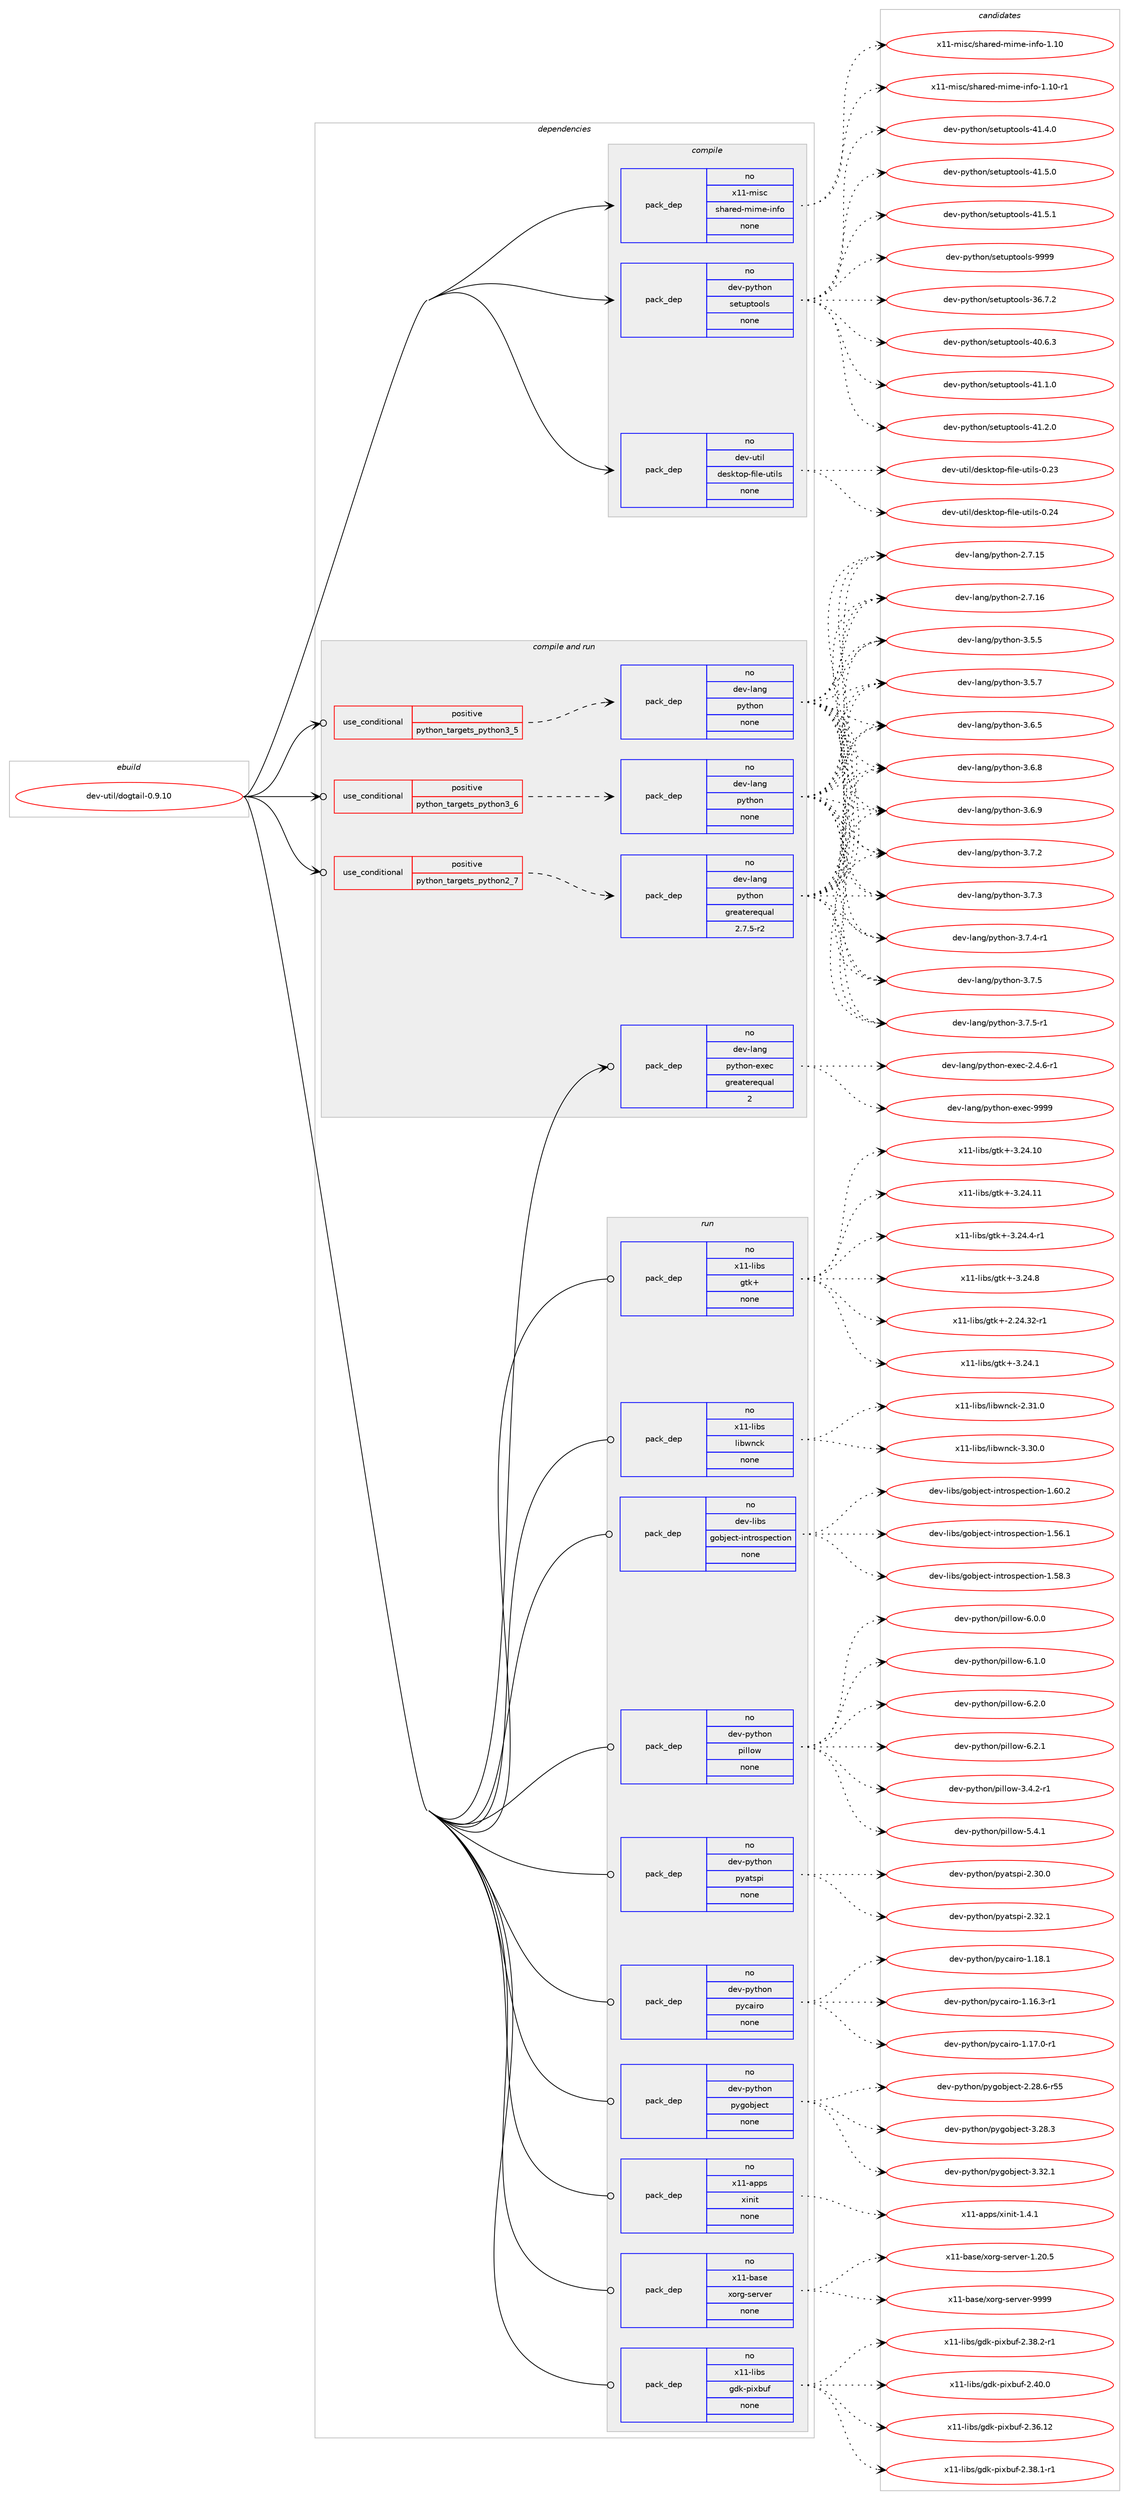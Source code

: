 digraph prolog {

# *************
# Graph options
# *************

newrank=true;
concentrate=true;
compound=true;
graph [rankdir=LR,fontname=Helvetica,fontsize=10,ranksep=1.5];#, ranksep=2.5, nodesep=0.2];
edge  [arrowhead=vee];
node  [fontname=Helvetica,fontsize=10];

# **********
# The ebuild
# **********

subgraph cluster_leftcol {
color=gray;
rank=same;
label=<<i>ebuild</i>>;
id [label="dev-util/dogtail-0.9.10", color=red, width=4, href="../dev-util/dogtail-0.9.10.svg"];
}

# ****************
# The dependencies
# ****************

subgraph cluster_midcol {
color=gray;
label=<<i>dependencies</i>>;
subgraph cluster_compile {
fillcolor="#eeeeee";
style=filled;
label=<<i>compile</i>>;
subgraph pack533841 {
dependency728550 [label=<<TABLE BORDER="0" CELLBORDER="1" CELLSPACING="0" CELLPADDING="4" WIDTH="220"><TR><TD ROWSPAN="6" CELLPADDING="30">pack_dep</TD></TR><TR><TD WIDTH="110">no</TD></TR><TR><TD>dev-python</TD></TR><TR><TD>setuptools</TD></TR><TR><TD>none</TD></TR><TR><TD></TD></TR></TABLE>>, shape=none, color=blue];
}
id:e -> dependency728550:w [weight=20,style="solid",arrowhead="vee"];
subgraph pack533842 {
dependency728551 [label=<<TABLE BORDER="0" CELLBORDER="1" CELLSPACING="0" CELLPADDING="4" WIDTH="220"><TR><TD ROWSPAN="6" CELLPADDING="30">pack_dep</TD></TR><TR><TD WIDTH="110">no</TD></TR><TR><TD>dev-util</TD></TR><TR><TD>desktop-file-utils</TD></TR><TR><TD>none</TD></TR><TR><TD></TD></TR></TABLE>>, shape=none, color=blue];
}
id:e -> dependency728551:w [weight=20,style="solid",arrowhead="vee"];
subgraph pack533843 {
dependency728552 [label=<<TABLE BORDER="0" CELLBORDER="1" CELLSPACING="0" CELLPADDING="4" WIDTH="220"><TR><TD ROWSPAN="6" CELLPADDING="30">pack_dep</TD></TR><TR><TD WIDTH="110">no</TD></TR><TR><TD>x11-misc</TD></TR><TR><TD>shared-mime-info</TD></TR><TR><TD>none</TD></TR><TR><TD></TD></TR></TABLE>>, shape=none, color=blue];
}
id:e -> dependency728552:w [weight=20,style="solid",arrowhead="vee"];
}
subgraph cluster_compileandrun {
fillcolor="#eeeeee";
style=filled;
label=<<i>compile and run</i>>;
subgraph cond182582 {
dependency728553 [label=<<TABLE BORDER="0" CELLBORDER="1" CELLSPACING="0" CELLPADDING="4"><TR><TD ROWSPAN="3" CELLPADDING="10">use_conditional</TD></TR><TR><TD>positive</TD></TR><TR><TD>python_targets_python2_7</TD></TR></TABLE>>, shape=none, color=red];
subgraph pack533844 {
dependency728554 [label=<<TABLE BORDER="0" CELLBORDER="1" CELLSPACING="0" CELLPADDING="4" WIDTH="220"><TR><TD ROWSPAN="6" CELLPADDING="30">pack_dep</TD></TR><TR><TD WIDTH="110">no</TD></TR><TR><TD>dev-lang</TD></TR><TR><TD>python</TD></TR><TR><TD>greaterequal</TD></TR><TR><TD>2.7.5-r2</TD></TR></TABLE>>, shape=none, color=blue];
}
dependency728553:e -> dependency728554:w [weight=20,style="dashed",arrowhead="vee"];
}
id:e -> dependency728553:w [weight=20,style="solid",arrowhead="odotvee"];
subgraph cond182583 {
dependency728555 [label=<<TABLE BORDER="0" CELLBORDER="1" CELLSPACING="0" CELLPADDING="4"><TR><TD ROWSPAN="3" CELLPADDING="10">use_conditional</TD></TR><TR><TD>positive</TD></TR><TR><TD>python_targets_python3_5</TD></TR></TABLE>>, shape=none, color=red];
subgraph pack533845 {
dependency728556 [label=<<TABLE BORDER="0" CELLBORDER="1" CELLSPACING="0" CELLPADDING="4" WIDTH="220"><TR><TD ROWSPAN="6" CELLPADDING="30">pack_dep</TD></TR><TR><TD WIDTH="110">no</TD></TR><TR><TD>dev-lang</TD></TR><TR><TD>python</TD></TR><TR><TD>none</TD></TR><TR><TD></TD></TR></TABLE>>, shape=none, color=blue];
}
dependency728555:e -> dependency728556:w [weight=20,style="dashed",arrowhead="vee"];
}
id:e -> dependency728555:w [weight=20,style="solid",arrowhead="odotvee"];
subgraph cond182584 {
dependency728557 [label=<<TABLE BORDER="0" CELLBORDER="1" CELLSPACING="0" CELLPADDING="4"><TR><TD ROWSPAN="3" CELLPADDING="10">use_conditional</TD></TR><TR><TD>positive</TD></TR><TR><TD>python_targets_python3_6</TD></TR></TABLE>>, shape=none, color=red];
subgraph pack533846 {
dependency728558 [label=<<TABLE BORDER="0" CELLBORDER="1" CELLSPACING="0" CELLPADDING="4" WIDTH="220"><TR><TD ROWSPAN="6" CELLPADDING="30">pack_dep</TD></TR><TR><TD WIDTH="110">no</TD></TR><TR><TD>dev-lang</TD></TR><TR><TD>python</TD></TR><TR><TD>none</TD></TR><TR><TD></TD></TR></TABLE>>, shape=none, color=blue];
}
dependency728557:e -> dependency728558:w [weight=20,style="dashed",arrowhead="vee"];
}
id:e -> dependency728557:w [weight=20,style="solid",arrowhead="odotvee"];
subgraph pack533847 {
dependency728559 [label=<<TABLE BORDER="0" CELLBORDER="1" CELLSPACING="0" CELLPADDING="4" WIDTH="220"><TR><TD ROWSPAN="6" CELLPADDING="30">pack_dep</TD></TR><TR><TD WIDTH="110">no</TD></TR><TR><TD>dev-lang</TD></TR><TR><TD>python-exec</TD></TR><TR><TD>greaterequal</TD></TR><TR><TD>2</TD></TR></TABLE>>, shape=none, color=blue];
}
id:e -> dependency728559:w [weight=20,style="solid",arrowhead="odotvee"];
}
subgraph cluster_run {
fillcolor="#eeeeee";
style=filled;
label=<<i>run</i>>;
subgraph pack533848 {
dependency728560 [label=<<TABLE BORDER="0" CELLBORDER="1" CELLSPACING="0" CELLPADDING="4" WIDTH="220"><TR><TD ROWSPAN="6" CELLPADDING="30">pack_dep</TD></TR><TR><TD WIDTH="110">no</TD></TR><TR><TD>dev-libs</TD></TR><TR><TD>gobject-introspection</TD></TR><TR><TD>none</TD></TR><TR><TD></TD></TR></TABLE>>, shape=none, color=blue];
}
id:e -> dependency728560:w [weight=20,style="solid",arrowhead="odot"];
subgraph pack533849 {
dependency728561 [label=<<TABLE BORDER="0" CELLBORDER="1" CELLSPACING="0" CELLPADDING="4" WIDTH="220"><TR><TD ROWSPAN="6" CELLPADDING="30">pack_dep</TD></TR><TR><TD WIDTH="110">no</TD></TR><TR><TD>dev-python</TD></TR><TR><TD>pillow</TD></TR><TR><TD>none</TD></TR><TR><TD></TD></TR></TABLE>>, shape=none, color=blue];
}
id:e -> dependency728561:w [weight=20,style="solid",arrowhead="odot"];
subgraph pack533850 {
dependency728562 [label=<<TABLE BORDER="0" CELLBORDER="1" CELLSPACING="0" CELLPADDING="4" WIDTH="220"><TR><TD ROWSPAN="6" CELLPADDING="30">pack_dep</TD></TR><TR><TD WIDTH="110">no</TD></TR><TR><TD>dev-python</TD></TR><TR><TD>pyatspi</TD></TR><TR><TD>none</TD></TR><TR><TD></TD></TR></TABLE>>, shape=none, color=blue];
}
id:e -> dependency728562:w [weight=20,style="solid",arrowhead="odot"];
subgraph pack533851 {
dependency728563 [label=<<TABLE BORDER="0" CELLBORDER="1" CELLSPACING="0" CELLPADDING="4" WIDTH="220"><TR><TD ROWSPAN="6" CELLPADDING="30">pack_dep</TD></TR><TR><TD WIDTH="110">no</TD></TR><TR><TD>dev-python</TD></TR><TR><TD>pycairo</TD></TR><TR><TD>none</TD></TR><TR><TD></TD></TR></TABLE>>, shape=none, color=blue];
}
id:e -> dependency728563:w [weight=20,style="solid",arrowhead="odot"];
subgraph pack533852 {
dependency728564 [label=<<TABLE BORDER="0" CELLBORDER="1" CELLSPACING="0" CELLPADDING="4" WIDTH="220"><TR><TD ROWSPAN="6" CELLPADDING="30">pack_dep</TD></TR><TR><TD WIDTH="110">no</TD></TR><TR><TD>dev-python</TD></TR><TR><TD>pygobject</TD></TR><TR><TD>none</TD></TR><TR><TD></TD></TR></TABLE>>, shape=none, color=blue];
}
id:e -> dependency728564:w [weight=20,style="solid",arrowhead="odot"];
subgraph pack533853 {
dependency728565 [label=<<TABLE BORDER="0" CELLBORDER="1" CELLSPACING="0" CELLPADDING="4" WIDTH="220"><TR><TD ROWSPAN="6" CELLPADDING="30">pack_dep</TD></TR><TR><TD WIDTH="110">no</TD></TR><TR><TD>x11-apps</TD></TR><TR><TD>xinit</TD></TR><TR><TD>none</TD></TR><TR><TD></TD></TR></TABLE>>, shape=none, color=blue];
}
id:e -> dependency728565:w [weight=20,style="solid",arrowhead="odot"];
subgraph pack533854 {
dependency728566 [label=<<TABLE BORDER="0" CELLBORDER="1" CELLSPACING="0" CELLPADDING="4" WIDTH="220"><TR><TD ROWSPAN="6" CELLPADDING="30">pack_dep</TD></TR><TR><TD WIDTH="110">no</TD></TR><TR><TD>x11-base</TD></TR><TR><TD>xorg-server</TD></TR><TR><TD>none</TD></TR><TR><TD></TD></TR></TABLE>>, shape=none, color=blue];
}
id:e -> dependency728566:w [weight=20,style="solid",arrowhead="odot"];
subgraph pack533855 {
dependency728567 [label=<<TABLE BORDER="0" CELLBORDER="1" CELLSPACING="0" CELLPADDING="4" WIDTH="220"><TR><TD ROWSPAN="6" CELLPADDING="30">pack_dep</TD></TR><TR><TD WIDTH="110">no</TD></TR><TR><TD>x11-libs</TD></TR><TR><TD>gdk-pixbuf</TD></TR><TR><TD>none</TD></TR><TR><TD></TD></TR></TABLE>>, shape=none, color=blue];
}
id:e -> dependency728567:w [weight=20,style="solid",arrowhead="odot"];
subgraph pack533856 {
dependency728568 [label=<<TABLE BORDER="0" CELLBORDER="1" CELLSPACING="0" CELLPADDING="4" WIDTH="220"><TR><TD ROWSPAN="6" CELLPADDING="30">pack_dep</TD></TR><TR><TD WIDTH="110">no</TD></TR><TR><TD>x11-libs</TD></TR><TR><TD>gtk+</TD></TR><TR><TD>none</TD></TR><TR><TD></TD></TR></TABLE>>, shape=none, color=blue];
}
id:e -> dependency728568:w [weight=20,style="solid",arrowhead="odot"];
subgraph pack533857 {
dependency728569 [label=<<TABLE BORDER="0" CELLBORDER="1" CELLSPACING="0" CELLPADDING="4" WIDTH="220"><TR><TD ROWSPAN="6" CELLPADDING="30">pack_dep</TD></TR><TR><TD WIDTH="110">no</TD></TR><TR><TD>x11-libs</TD></TR><TR><TD>libwnck</TD></TR><TR><TD>none</TD></TR><TR><TD></TD></TR></TABLE>>, shape=none, color=blue];
}
id:e -> dependency728569:w [weight=20,style="solid",arrowhead="odot"];
}
}

# **************
# The candidates
# **************

subgraph cluster_choices {
rank=same;
color=gray;
label=<<i>candidates</i>>;

subgraph choice533841 {
color=black;
nodesep=1;
choice100101118451121211161041111104711510111611711211611111110811545515446554650 [label="dev-python/setuptools-36.7.2", color=red, width=4,href="../dev-python/setuptools-36.7.2.svg"];
choice100101118451121211161041111104711510111611711211611111110811545524846544651 [label="dev-python/setuptools-40.6.3", color=red, width=4,href="../dev-python/setuptools-40.6.3.svg"];
choice100101118451121211161041111104711510111611711211611111110811545524946494648 [label="dev-python/setuptools-41.1.0", color=red, width=4,href="../dev-python/setuptools-41.1.0.svg"];
choice100101118451121211161041111104711510111611711211611111110811545524946504648 [label="dev-python/setuptools-41.2.0", color=red, width=4,href="../dev-python/setuptools-41.2.0.svg"];
choice100101118451121211161041111104711510111611711211611111110811545524946524648 [label="dev-python/setuptools-41.4.0", color=red, width=4,href="../dev-python/setuptools-41.4.0.svg"];
choice100101118451121211161041111104711510111611711211611111110811545524946534648 [label="dev-python/setuptools-41.5.0", color=red, width=4,href="../dev-python/setuptools-41.5.0.svg"];
choice100101118451121211161041111104711510111611711211611111110811545524946534649 [label="dev-python/setuptools-41.5.1", color=red, width=4,href="../dev-python/setuptools-41.5.1.svg"];
choice10010111845112121116104111110471151011161171121161111111081154557575757 [label="dev-python/setuptools-9999", color=red, width=4,href="../dev-python/setuptools-9999.svg"];
dependency728550:e -> choice100101118451121211161041111104711510111611711211611111110811545515446554650:w [style=dotted,weight="100"];
dependency728550:e -> choice100101118451121211161041111104711510111611711211611111110811545524846544651:w [style=dotted,weight="100"];
dependency728550:e -> choice100101118451121211161041111104711510111611711211611111110811545524946494648:w [style=dotted,weight="100"];
dependency728550:e -> choice100101118451121211161041111104711510111611711211611111110811545524946504648:w [style=dotted,weight="100"];
dependency728550:e -> choice100101118451121211161041111104711510111611711211611111110811545524946524648:w [style=dotted,weight="100"];
dependency728550:e -> choice100101118451121211161041111104711510111611711211611111110811545524946534648:w [style=dotted,weight="100"];
dependency728550:e -> choice100101118451121211161041111104711510111611711211611111110811545524946534649:w [style=dotted,weight="100"];
dependency728550:e -> choice10010111845112121116104111110471151011161171121161111111081154557575757:w [style=dotted,weight="100"];
}
subgraph choice533842 {
color=black;
nodesep=1;
choice100101118451171161051084710010111510711611111245102105108101451171161051081154548465051 [label="dev-util/desktop-file-utils-0.23", color=red, width=4,href="../dev-util/desktop-file-utils-0.23.svg"];
choice100101118451171161051084710010111510711611111245102105108101451171161051081154548465052 [label="dev-util/desktop-file-utils-0.24", color=red, width=4,href="../dev-util/desktop-file-utils-0.24.svg"];
dependency728551:e -> choice100101118451171161051084710010111510711611111245102105108101451171161051081154548465051:w [style=dotted,weight="100"];
dependency728551:e -> choice100101118451171161051084710010111510711611111245102105108101451171161051081154548465052:w [style=dotted,weight="100"];
}
subgraph choice533843 {
color=black;
nodesep=1;
choice12049494510910511599471151049711410110045109105109101451051101021114549464948 [label="x11-misc/shared-mime-info-1.10", color=red, width=4,href="../x11-misc/shared-mime-info-1.10.svg"];
choice120494945109105115994711510497114101100451091051091014510511010211145494649484511449 [label="x11-misc/shared-mime-info-1.10-r1", color=red, width=4,href="../x11-misc/shared-mime-info-1.10-r1.svg"];
dependency728552:e -> choice12049494510910511599471151049711410110045109105109101451051101021114549464948:w [style=dotted,weight="100"];
dependency728552:e -> choice120494945109105115994711510497114101100451091051091014510511010211145494649484511449:w [style=dotted,weight="100"];
}
subgraph choice533844 {
color=black;
nodesep=1;
choice10010111845108971101034711212111610411111045504655464953 [label="dev-lang/python-2.7.15", color=red, width=4,href="../dev-lang/python-2.7.15.svg"];
choice10010111845108971101034711212111610411111045504655464954 [label="dev-lang/python-2.7.16", color=red, width=4,href="../dev-lang/python-2.7.16.svg"];
choice100101118451089711010347112121116104111110455146534653 [label="dev-lang/python-3.5.5", color=red, width=4,href="../dev-lang/python-3.5.5.svg"];
choice100101118451089711010347112121116104111110455146534655 [label="dev-lang/python-3.5.7", color=red, width=4,href="../dev-lang/python-3.5.7.svg"];
choice100101118451089711010347112121116104111110455146544653 [label="dev-lang/python-3.6.5", color=red, width=4,href="../dev-lang/python-3.6.5.svg"];
choice100101118451089711010347112121116104111110455146544656 [label="dev-lang/python-3.6.8", color=red, width=4,href="../dev-lang/python-3.6.8.svg"];
choice100101118451089711010347112121116104111110455146544657 [label="dev-lang/python-3.6.9", color=red, width=4,href="../dev-lang/python-3.6.9.svg"];
choice100101118451089711010347112121116104111110455146554650 [label="dev-lang/python-3.7.2", color=red, width=4,href="../dev-lang/python-3.7.2.svg"];
choice100101118451089711010347112121116104111110455146554651 [label="dev-lang/python-3.7.3", color=red, width=4,href="../dev-lang/python-3.7.3.svg"];
choice1001011184510897110103471121211161041111104551465546524511449 [label="dev-lang/python-3.7.4-r1", color=red, width=4,href="../dev-lang/python-3.7.4-r1.svg"];
choice100101118451089711010347112121116104111110455146554653 [label="dev-lang/python-3.7.5", color=red, width=4,href="../dev-lang/python-3.7.5.svg"];
choice1001011184510897110103471121211161041111104551465546534511449 [label="dev-lang/python-3.7.5-r1", color=red, width=4,href="../dev-lang/python-3.7.5-r1.svg"];
dependency728554:e -> choice10010111845108971101034711212111610411111045504655464953:w [style=dotted,weight="100"];
dependency728554:e -> choice10010111845108971101034711212111610411111045504655464954:w [style=dotted,weight="100"];
dependency728554:e -> choice100101118451089711010347112121116104111110455146534653:w [style=dotted,weight="100"];
dependency728554:e -> choice100101118451089711010347112121116104111110455146534655:w [style=dotted,weight="100"];
dependency728554:e -> choice100101118451089711010347112121116104111110455146544653:w [style=dotted,weight="100"];
dependency728554:e -> choice100101118451089711010347112121116104111110455146544656:w [style=dotted,weight="100"];
dependency728554:e -> choice100101118451089711010347112121116104111110455146544657:w [style=dotted,weight="100"];
dependency728554:e -> choice100101118451089711010347112121116104111110455146554650:w [style=dotted,weight="100"];
dependency728554:e -> choice100101118451089711010347112121116104111110455146554651:w [style=dotted,weight="100"];
dependency728554:e -> choice1001011184510897110103471121211161041111104551465546524511449:w [style=dotted,weight="100"];
dependency728554:e -> choice100101118451089711010347112121116104111110455146554653:w [style=dotted,weight="100"];
dependency728554:e -> choice1001011184510897110103471121211161041111104551465546534511449:w [style=dotted,weight="100"];
}
subgraph choice533845 {
color=black;
nodesep=1;
choice10010111845108971101034711212111610411111045504655464953 [label="dev-lang/python-2.7.15", color=red, width=4,href="../dev-lang/python-2.7.15.svg"];
choice10010111845108971101034711212111610411111045504655464954 [label="dev-lang/python-2.7.16", color=red, width=4,href="../dev-lang/python-2.7.16.svg"];
choice100101118451089711010347112121116104111110455146534653 [label="dev-lang/python-3.5.5", color=red, width=4,href="../dev-lang/python-3.5.5.svg"];
choice100101118451089711010347112121116104111110455146534655 [label="dev-lang/python-3.5.7", color=red, width=4,href="../dev-lang/python-3.5.7.svg"];
choice100101118451089711010347112121116104111110455146544653 [label="dev-lang/python-3.6.5", color=red, width=4,href="../dev-lang/python-3.6.5.svg"];
choice100101118451089711010347112121116104111110455146544656 [label="dev-lang/python-3.6.8", color=red, width=4,href="../dev-lang/python-3.6.8.svg"];
choice100101118451089711010347112121116104111110455146544657 [label="dev-lang/python-3.6.9", color=red, width=4,href="../dev-lang/python-3.6.9.svg"];
choice100101118451089711010347112121116104111110455146554650 [label="dev-lang/python-3.7.2", color=red, width=4,href="../dev-lang/python-3.7.2.svg"];
choice100101118451089711010347112121116104111110455146554651 [label="dev-lang/python-3.7.3", color=red, width=4,href="../dev-lang/python-3.7.3.svg"];
choice1001011184510897110103471121211161041111104551465546524511449 [label="dev-lang/python-3.7.4-r1", color=red, width=4,href="../dev-lang/python-3.7.4-r1.svg"];
choice100101118451089711010347112121116104111110455146554653 [label="dev-lang/python-3.7.5", color=red, width=4,href="../dev-lang/python-3.7.5.svg"];
choice1001011184510897110103471121211161041111104551465546534511449 [label="dev-lang/python-3.7.5-r1", color=red, width=4,href="../dev-lang/python-3.7.5-r1.svg"];
dependency728556:e -> choice10010111845108971101034711212111610411111045504655464953:w [style=dotted,weight="100"];
dependency728556:e -> choice10010111845108971101034711212111610411111045504655464954:w [style=dotted,weight="100"];
dependency728556:e -> choice100101118451089711010347112121116104111110455146534653:w [style=dotted,weight="100"];
dependency728556:e -> choice100101118451089711010347112121116104111110455146534655:w [style=dotted,weight="100"];
dependency728556:e -> choice100101118451089711010347112121116104111110455146544653:w [style=dotted,weight="100"];
dependency728556:e -> choice100101118451089711010347112121116104111110455146544656:w [style=dotted,weight="100"];
dependency728556:e -> choice100101118451089711010347112121116104111110455146544657:w [style=dotted,weight="100"];
dependency728556:e -> choice100101118451089711010347112121116104111110455146554650:w [style=dotted,weight="100"];
dependency728556:e -> choice100101118451089711010347112121116104111110455146554651:w [style=dotted,weight="100"];
dependency728556:e -> choice1001011184510897110103471121211161041111104551465546524511449:w [style=dotted,weight="100"];
dependency728556:e -> choice100101118451089711010347112121116104111110455146554653:w [style=dotted,weight="100"];
dependency728556:e -> choice1001011184510897110103471121211161041111104551465546534511449:w [style=dotted,weight="100"];
}
subgraph choice533846 {
color=black;
nodesep=1;
choice10010111845108971101034711212111610411111045504655464953 [label="dev-lang/python-2.7.15", color=red, width=4,href="../dev-lang/python-2.7.15.svg"];
choice10010111845108971101034711212111610411111045504655464954 [label="dev-lang/python-2.7.16", color=red, width=4,href="../dev-lang/python-2.7.16.svg"];
choice100101118451089711010347112121116104111110455146534653 [label="dev-lang/python-3.5.5", color=red, width=4,href="../dev-lang/python-3.5.5.svg"];
choice100101118451089711010347112121116104111110455146534655 [label="dev-lang/python-3.5.7", color=red, width=4,href="../dev-lang/python-3.5.7.svg"];
choice100101118451089711010347112121116104111110455146544653 [label="dev-lang/python-3.6.5", color=red, width=4,href="../dev-lang/python-3.6.5.svg"];
choice100101118451089711010347112121116104111110455146544656 [label="dev-lang/python-3.6.8", color=red, width=4,href="../dev-lang/python-3.6.8.svg"];
choice100101118451089711010347112121116104111110455146544657 [label="dev-lang/python-3.6.9", color=red, width=4,href="../dev-lang/python-3.6.9.svg"];
choice100101118451089711010347112121116104111110455146554650 [label="dev-lang/python-3.7.2", color=red, width=4,href="../dev-lang/python-3.7.2.svg"];
choice100101118451089711010347112121116104111110455146554651 [label="dev-lang/python-3.7.3", color=red, width=4,href="../dev-lang/python-3.7.3.svg"];
choice1001011184510897110103471121211161041111104551465546524511449 [label="dev-lang/python-3.7.4-r1", color=red, width=4,href="../dev-lang/python-3.7.4-r1.svg"];
choice100101118451089711010347112121116104111110455146554653 [label="dev-lang/python-3.7.5", color=red, width=4,href="../dev-lang/python-3.7.5.svg"];
choice1001011184510897110103471121211161041111104551465546534511449 [label="dev-lang/python-3.7.5-r1", color=red, width=4,href="../dev-lang/python-3.7.5-r1.svg"];
dependency728558:e -> choice10010111845108971101034711212111610411111045504655464953:w [style=dotted,weight="100"];
dependency728558:e -> choice10010111845108971101034711212111610411111045504655464954:w [style=dotted,weight="100"];
dependency728558:e -> choice100101118451089711010347112121116104111110455146534653:w [style=dotted,weight="100"];
dependency728558:e -> choice100101118451089711010347112121116104111110455146534655:w [style=dotted,weight="100"];
dependency728558:e -> choice100101118451089711010347112121116104111110455146544653:w [style=dotted,weight="100"];
dependency728558:e -> choice100101118451089711010347112121116104111110455146544656:w [style=dotted,weight="100"];
dependency728558:e -> choice100101118451089711010347112121116104111110455146544657:w [style=dotted,weight="100"];
dependency728558:e -> choice100101118451089711010347112121116104111110455146554650:w [style=dotted,weight="100"];
dependency728558:e -> choice100101118451089711010347112121116104111110455146554651:w [style=dotted,weight="100"];
dependency728558:e -> choice1001011184510897110103471121211161041111104551465546524511449:w [style=dotted,weight="100"];
dependency728558:e -> choice100101118451089711010347112121116104111110455146554653:w [style=dotted,weight="100"];
dependency728558:e -> choice1001011184510897110103471121211161041111104551465546534511449:w [style=dotted,weight="100"];
}
subgraph choice533847 {
color=black;
nodesep=1;
choice10010111845108971101034711212111610411111045101120101994550465246544511449 [label="dev-lang/python-exec-2.4.6-r1", color=red, width=4,href="../dev-lang/python-exec-2.4.6-r1.svg"];
choice10010111845108971101034711212111610411111045101120101994557575757 [label="dev-lang/python-exec-9999", color=red, width=4,href="../dev-lang/python-exec-9999.svg"];
dependency728559:e -> choice10010111845108971101034711212111610411111045101120101994550465246544511449:w [style=dotted,weight="100"];
dependency728559:e -> choice10010111845108971101034711212111610411111045101120101994557575757:w [style=dotted,weight="100"];
}
subgraph choice533848 {
color=black;
nodesep=1;
choice1001011184510810598115471031119810610199116451051101161141111151121019911610511111045494653544649 [label="dev-libs/gobject-introspection-1.56.1", color=red, width=4,href="../dev-libs/gobject-introspection-1.56.1.svg"];
choice1001011184510810598115471031119810610199116451051101161141111151121019911610511111045494653564651 [label="dev-libs/gobject-introspection-1.58.3", color=red, width=4,href="../dev-libs/gobject-introspection-1.58.3.svg"];
choice1001011184510810598115471031119810610199116451051101161141111151121019911610511111045494654484650 [label="dev-libs/gobject-introspection-1.60.2", color=red, width=4,href="../dev-libs/gobject-introspection-1.60.2.svg"];
dependency728560:e -> choice1001011184510810598115471031119810610199116451051101161141111151121019911610511111045494653544649:w [style=dotted,weight="100"];
dependency728560:e -> choice1001011184510810598115471031119810610199116451051101161141111151121019911610511111045494653564651:w [style=dotted,weight="100"];
dependency728560:e -> choice1001011184510810598115471031119810610199116451051101161141111151121019911610511111045494654484650:w [style=dotted,weight="100"];
}
subgraph choice533849 {
color=black;
nodesep=1;
choice10010111845112121116104111110471121051081081111194551465246504511449 [label="dev-python/pillow-3.4.2-r1", color=red, width=4,href="../dev-python/pillow-3.4.2-r1.svg"];
choice1001011184511212111610411111047112105108108111119455346524649 [label="dev-python/pillow-5.4.1", color=red, width=4,href="../dev-python/pillow-5.4.1.svg"];
choice1001011184511212111610411111047112105108108111119455446484648 [label="dev-python/pillow-6.0.0", color=red, width=4,href="../dev-python/pillow-6.0.0.svg"];
choice1001011184511212111610411111047112105108108111119455446494648 [label="dev-python/pillow-6.1.0", color=red, width=4,href="../dev-python/pillow-6.1.0.svg"];
choice1001011184511212111610411111047112105108108111119455446504648 [label="dev-python/pillow-6.2.0", color=red, width=4,href="../dev-python/pillow-6.2.0.svg"];
choice1001011184511212111610411111047112105108108111119455446504649 [label="dev-python/pillow-6.2.1", color=red, width=4,href="../dev-python/pillow-6.2.1.svg"];
dependency728561:e -> choice10010111845112121116104111110471121051081081111194551465246504511449:w [style=dotted,weight="100"];
dependency728561:e -> choice1001011184511212111610411111047112105108108111119455346524649:w [style=dotted,weight="100"];
dependency728561:e -> choice1001011184511212111610411111047112105108108111119455446484648:w [style=dotted,weight="100"];
dependency728561:e -> choice1001011184511212111610411111047112105108108111119455446494648:w [style=dotted,weight="100"];
dependency728561:e -> choice1001011184511212111610411111047112105108108111119455446504648:w [style=dotted,weight="100"];
dependency728561:e -> choice1001011184511212111610411111047112105108108111119455446504649:w [style=dotted,weight="100"];
}
subgraph choice533850 {
color=black;
nodesep=1;
choice10010111845112121116104111110471121219711611511210545504651484648 [label="dev-python/pyatspi-2.30.0", color=red, width=4,href="../dev-python/pyatspi-2.30.0.svg"];
choice10010111845112121116104111110471121219711611511210545504651504649 [label="dev-python/pyatspi-2.32.1", color=red, width=4,href="../dev-python/pyatspi-2.32.1.svg"];
dependency728562:e -> choice10010111845112121116104111110471121219711611511210545504651484648:w [style=dotted,weight="100"];
dependency728562:e -> choice10010111845112121116104111110471121219711611511210545504651504649:w [style=dotted,weight="100"];
}
subgraph choice533851 {
color=black;
nodesep=1;
choice10010111845112121116104111110471121219997105114111454946495446514511449 [label="dev-python/pycairo-1.16.3-r1", color=red, width=4,href="../dev-python/pycairo-1.16.3-r1.svg"];
choice10010111845112121116104111110471121219997105114111454946495546484511449 [label="dev-python/pycairo-1.17.0-r1", color=red, width=4,href="../dev-python/pycairo-1.17.0-r1.svg"];
choice1001011184511212111610411111047112121999710511411145494649564649 [label="dev-python/pycairo-1.18.1", color=red, width=4,href="../dev-python/pycairo-1.18.1.svg"];
dependency728563:e -> choice10010111845112121116104111110471121219997105114111454946495446514511449:w [style=dotted,weight="100"];
dependency728563:e -> choice10010111845112121116104111110471121219997105114111454946495546484511449:w [style=dotted,weight="100"];
dependency728563:e -> choice1001011184511212111610411111047112121999710511411145494649564649:w [style=dotted,weight="100"];
}
subgraph choice533852 {
color=black;
nodesep=1;
choice1001011184511212111610411111047112121103111981061019911645504650564654451145353 [label="dev-python/pygobject-2.28.6-r55", color=red, width=4,href="../dev-python/pygobject-2.28.6-r55.svg"];
choice1001011184511212111610411111047112121103111981061019911645514650564651 [label="dev-python/pygobject-3.28.3", color=red, width=4,href="../dev-python/pygobject-3.28.3.svg"];
choice1001011184511212111610411111047112121103111981061019911645514651504649 [label="dev-python/pygobject-3.32.1", color=red, width=4,href="../dev-python/pygobject-3.32.1.svg"];
dependency728564:e -> choice1001011184511212111610411111047112121103111981061019911645504650564654451145353:w [style=dotted,weight="100"];
dependency728564:e -> choice1001011184511212111610411111047112121103111981061019911645514650564651:w [style=dotted,weight="100"];
dependency728564:e -> choice1001011184511212111610411111047112121103111981061019911645514651504649:w [style=dotted,weight="100"];
}
subgraph choice533853 {
color=black;
nodesep=1;
choice1204949459711211211547120105110105116454946524649 [label="x11-apps/xinit-1.4.1", color=red, width=4,href="../x11-apps/xinit-1.4.1.svg"];
dependency728565:e -> choice1204949459711211211547120105110105116454946524649:w [style=dotted,weight="100"];
}
subgraph choice533854 {
color=black;
nodesep=1;
choice1204949459897115101471201111141034511510111411810111445494650484653 [label="x11-base/xorg-server-1.20.5", color=red, width=4,href="../x11-base/xorg-server-1.20.5.svg"];
choice120494945989711510147120111114103451151011141181011144557575757 [label="x11-base/xorg-server-9999", color=red, width=4,href="../x11-base/xorg-server-9999.svg"];
dependency728566:e -> choice1204949459897115101471201111141034511510111411810111445494650484653:w [style=dotted,weight="100"];
dependency728566:e -> choice120494945989711510147120111114103451151011141181011144557575757:w [style=dotted,weight="100"];
}
subgraph choice533855 {
color=black;
nodesep=1;
choice120494945108105981154710310010745112105120981171024550465154464950 [label="x11-libs/gdk-pixbuf-2.36.12", color=red, width=4,href="../x11-libs/gdk-pixbuf-2.36.12.svg"];
choice12049494510810598115471031001074511210512098117102455046515646494511449 [label="x11-libs/gdk-pixbuf-2.38.1-r1", color=red, width=4,href="../x11-libs/gdk-pixbuf-2.38.1-r1.svg"];
choice12049494510810598115471031001074511210512098117102455046515646504511449 [label="x11-libs/gdk-pixbuf-2.38.2-r1", color=red, width=4,href="../x11-libs/gdk-pixbuf-2.38.2-r1.svg"];
choice1204949451081059811547103100107451121051209811710245504652484648 [label="x11-libs/gdk-pixbuf-2.40.0", color=red, width=4,href="../x11-libs/gdk-pixbuf-2.40.0.svg"];
dependency728567:e -> choice120494945108105981154710310010745112105120981171024550465154464950:w [style=dotted,weight="100"];
dependency728567:e -> choice12049494510810598115471031001074511210512098117102455046515646494511449:w [style=dotted,weight="100"];
dependency728567:e -> choice12049494510810598115471031001074511210512098117102455046515646504511449:w [style=dotted,weight="100"];
dependency728567:e -> choice1204949451081059811547103100107451121051209811710245504652484648:w [style=dotted,weight="100"];
}
subgraph choice533856 {
color=black;
nodesep=1;
choice12049494510810598115471031161074345504650524651504511449 [label="x11-libs/gtk+-2.24.32-r1", color=red, width=4,href="../x11-libs/gtk+-2.24.32-r1.svg"];
choice12049494510810598115471031161074345514650524649 [label="x11-libs/gtk+-3.24.1", color=red, width=4,href="../x11-libs/gtk+-3.24.1.svg"];
choice1204949451081059811547103116107434551465052464948 [label="x11-libs/gtk+-3.24.10", color=red, width=4,href="../x11-libs/gtk+-3.24.10.svg"];
choice1204949451081059811547103116107434551465052464949 [label="x11-libs/gtk+-3.24.11", color=red, width=4,href="../x11-libs/gtk+-3.24.11.svg"];
choice120494945108105981154710311610743455146505246524511449 [label="x11-libs/gtk+-3.24.4-r1", color=red, width=4,href="../x11-libs/gtk+-3.24.4-r1.svg"];
choice12049494510810598115471031161074345514650524656 [label="x11-libs/gtk+-3.24.8", color=red, width=4,href="../x11-libs/gtk+-3.24.8.svg"];
dependency728568:e -> choice12049494510810598115471031161074345504650524651504511449:w [style=dotted,weight="100"];
dependency728568:e -> choice12049494510810598115471031161074345514650524649:w [style=dotted,weight="100"];
dependency728568:e -> choice1204949451081059811547103116107434551465052464948:w [style=dotted,weight="100"];
dependency728568:e -> choice1204949451081059811547103116107434551465052464949:w [style=dotted,weight="100"];
dependency728568:e -> choice120494945108105981154710311610743455146505246524511449:w [style=dotted,weight="100"];
dependency728568:e -> choice12049494510810598115471031161074345514650524656:w [style=dotted,weight="100"];
}
subgraph choice533857 {
color=black;
nodesep=1;
choice1204949451081059811547108105981191109910745504651494648 [label="x11-libs/libwnck-2.31.0", color=red, width=4,href="../x11-libs/libwnck-2.31.0.svg"];
choice1204949451081059811547108105981191109910745514651484648 [label="x11-libs/libwnck-3.30.0", color=red, width=4,href="../x11-libs/libwnck-3.30.0.svg"];
dependency728569:e -> choice1204949451081059811547108105981191109910745504651494648:w [style=dotted,weight="100"];
dependency728569:e -> choice1204949451081059811547108105981191109910745514651484648:w [style=dotted,weight="100"];
}
}

}
